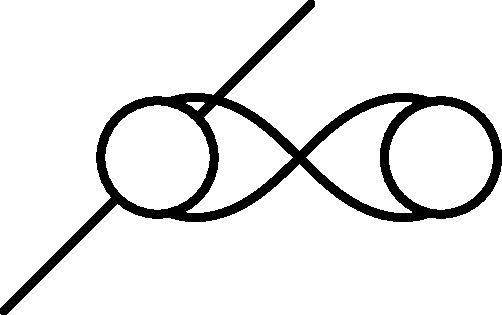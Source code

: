 import graph;
unitsize(1cm);
defaultpen(currentpen+4);
real ray_length = 2*sqrt(2);
real pulse_radius = 1;
real companion_distance = 3*pulse_radius;

// Inspired from https://tex.stackexchange.com/a/542429
bool is_outside(pair point, path[] paths){
    for (path p: paths){
        if (inside(p, point)) {
            return false;
        }
    }
    return true;
}

// Return the subpaths of `main` that are not inside of any of the cyclic paths in `clippers`.
path[] clip_path (path main, path[] clippers){
    path[] subpaths;
    real[] times;
    for (path c : clippers){
        for (real[] t : intersections(main, c)){
            times.push(t[0]);
        }
    }
    times = sort(times);
    times.push(size(main));
    for (int i = 1; i < times.length; ++i){
        real this_time = times[i];
        real last_time = times[i-1];
        real mid_time = (this_time + last_time) / 2.0;
        pair mid_location = point(main, mid_time);
        if (is_outside(mid_location, clippers)){
            subpaths.push(subpath(main, last_time, this_time));
        }
    }
    return subpaths;
}


// Pulsar
path pulsi = circle((0, 0), pulse_radius);
draw(pulsi);

// North east ray
pair ne_ray_start = pulse_radius*dir(45);
path ne_ray = ne_ray_start -- ne_ray_start+ray_length*dir(45);
draw(ne_ray);

// South west ray
pair sw_ray_start =  pulse_radius*dir(-135);
path sw_ray = sw_ray_start -- sw_ray_start+ray_length*dir(-135);
draw(sw_ray);

// Companion
pair companion_center =  (2*pulse_radius+companion_distance, 0);
path companion = circle(companion_center, pulse_radius);
draw(companion);

// lemniscate
real half_width = (companion_center.x+pulse_radius)/2;
pair lemniscate(real t) {
    return (
        half_width*cos(t)/(1+sin(t)^2),
        half_width*sin(t)*cos(t)/(1+sin(t)^2)
    );
}

path lemn = shift(companion_center.x/2, 0)*graph(lemniscate, 0, 2*pi);
path[] clippers = {pulsi, companion};
draw(clip_path(lemn, clippers));